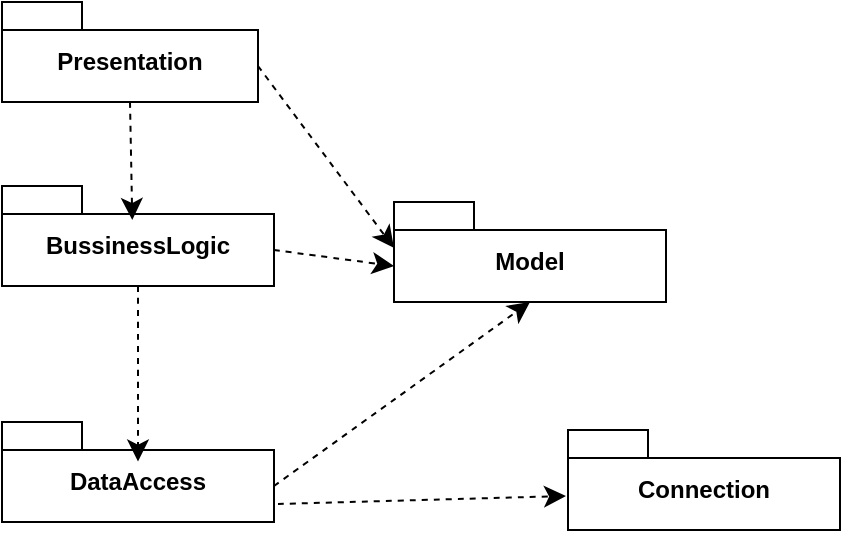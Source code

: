 <mxfile version="26.2.12">
  <diagram name="Page-1" id="myKTHHbxKLjmi70z6qgS">
    <mxGraphModel dx="1463" dy="918" grid="0" gridSize="10" guides="1" tooltips="1" connect="1" arrows="1" fold="1" page="0" pageScale="1" pageWidth="850" pageHeight="1100" math="0" shadow="0">
      <root>
        <mxCell id="0" />
        <mxCell id="1" parent="0" />
        <mxCell id="1tAaUEBZLfsC7UxeYs46-3" value="Presentation" style="shape=folder;fontStyle=1;spacingTop=10;tabWidth=40;tabHeight=14;tabPosition=left;html=1;whiteSpace=wrap;" parent="1" vertex="1">
          <mxGeometry x="-215" y="-34" width="128" height="50" as="geometry" />
        </mxCell>
        <mxCell id="1tAaUEBZLfsC7UxeYs46-4" value="BussinessLogic" style="shape=folder;fontStyle=1;spacingTop=10;tabWidth=40;tabHeight=14;tabPosition=left;html=1;whiteSpace=wrap;" parent="1" vertex="1">
          <mxGeometry x="-215" y="58" width="136" height="50" as="geometry" />
        </mxCell>
        <mxCell id="1tAaUEBZLfsC7UxeYs46-5" value="DataAccess" style="shape=folder;fontStyle=1;spacingTop=10;tabWidth=40;tabHeight=14;tabPosition=left;html=1;whiteSpace=wrap;" parent="1" vertex="1">
          <mxGeometry x="-215" y="176" width="136" height="50" as="geometry" />
        </mxCell>
        <mxCell id="1tAaUEBZLfsC7UxeYs46-6" value="Model" style="shape=folder;fontStyle=1;spacingTop=10;tabWidth=40;tabHeight=14;tabPosition=left;html=1;whiteSpace=wrap;" parent="1" vertex="1">
          <mxGeometry x="-19" y="66" width="136" height="50" as="geometry" />
        </mxCell>
        <mxCell id="1tAaUEBZLfsC7UxeYs46-14" style="edgeStyle=none;curved=1;rounded=0;orthogonalLoop=1;jettySize=auto;html=1;exitX=0;exitY=0;exitDx=128;exitDy=32;exitPerimeter=0;entryX=0;entryY=0;entryDx=0;entryDy=23;entryPerimeter=0;fontSize=12;startSize=8;endSize=8;dashed=1;" parent="1" source="1tAaUEBZLfsC7UxeYs46-3" target="1tAaUEBZLfsC7UxeYs46-6" edge="1">
          <mxGeometry relative="1" as="geometry" />
        </mxCell>
        <mxCell id="1tAaUEBZLfsC7UxeYs46-15" style="edgeStyle=none;curved=1;rounded=0;orthogonalLoop=1;jettySize=auto;html=1;exitX=0;exitY=0;exitDx=136;exitDy=32;exitPerimeter=0;entryX=0;entryY=0;entryDx=0;entryDy=32;entryPerimeter=0;fontSize=12;startSize=8;endSize=8;dashed=1;" parent="1" source="1tAaUEBZLfsC7UxeYs46-4" target="1tAaUEBZLfsC7UxeYs46-6" edge="1">
          <mxGeometry relative="1" as="geometry" />
        </mxCell>
        <mxCell id="1tAaUEBZLfsC7UxeYs46-16" style="edgeStyle=none;curved=1;rounded=0;orthogonalLoop=1;jettySize=auto;html=1;exitX=0;exitY=0;exitDx=136;exitDy=32;exitPerimeter=0;entryX=0.5;entryY=1;entryDx=0;entryDy=0;entryPerimeter=0;fontSize=12;startSize=8;endSize=8;dashed=1;" parent="1" source="1tAaUEBZLfsC7UxeYs46-5" target="1tAaUEBZLfsC7UxeYs46-6" edge="1">
          <mxGeometry relative="1" as="geometry" />
        </mxCell>
        <mxCell id="1tAaUEBZLfsC7UxeYs46-17" style="edgeStyle=none;curved=1;rounded=0;orthogonalLoop=1;jettySize=auto;html=1;exitX=0.5;exitY=1;exitDx=0;exitDy=0;exitPerimeter=0;entryX=0.479;entryY=0.34;entryDx=0;entryDy=0;entryPerimeter=0;fontSize=12;startSize=8;endSize=8;dashed=1;" parent="1" source="1tAaUEBZLfsC7UxeYs46-3" target="1tAaUEBZLfsC7UxeYs46-4" edge="1">
          <mxGeometry relative="1" as="geometry" />
        </mxCell>
        <mxCell id="1tAaUEBZLfsC7UxeYs46-18" style="edgeStyle=none;curved=1;rounded=0;orthogonalLoop=1;jettySize=auto;html=1;exitX=0.5;exitY=1;exitDx=0;exitDy=0;exitPerimeter=0;entryX=0.5;entryY=0.396;entryDx=0;entryDy=0;entryPerimeter=0;fontSize=12;startSize=8;endSize=8;dashed=1;" parent="1" source="1tAaUEBZLfsC7UxeYs46-4" target="1tAaUEBZLfsC7UxeYs46-5" edge="1">
          <mxGeometry relative="1" as="geometry" />
        </mxCell>
        <mxCell id="KoVLtaUh8shhnqTxPCo8-1" value="Connection" style="shape=folder;fontStyle=1;spacingTop=10;tabWidth=40;tabHeight=14;tabPosition=left;html=1;whiteSpace=wrap;" vertex="1" parent="1">
          <mxGeometry x="68" y="180" width="136" height="50" as="geometry" />
        </mxCell>
        <mxCell id="KoVLtaUh8shhnqTxPCo8-2" style="edgeStyle=none;curved=1;rounded=0;orthogonalLoop=1;jettySize=auto;html=1;fontSize=12;startSize=8;endSize=8;dashed=1;" edge="1" parent="1">
          <mxGeometry relative="1" as="geometry">
            <mxPoint x="-77" y="217" as="sourcePoint" />
            <mxPoint x="67" y="213" as="targetPoint" />
          </mxGeometry>
        </mxCell>
      </root>
    </mxGraphModel>
  </diagram>
</mxfile>
